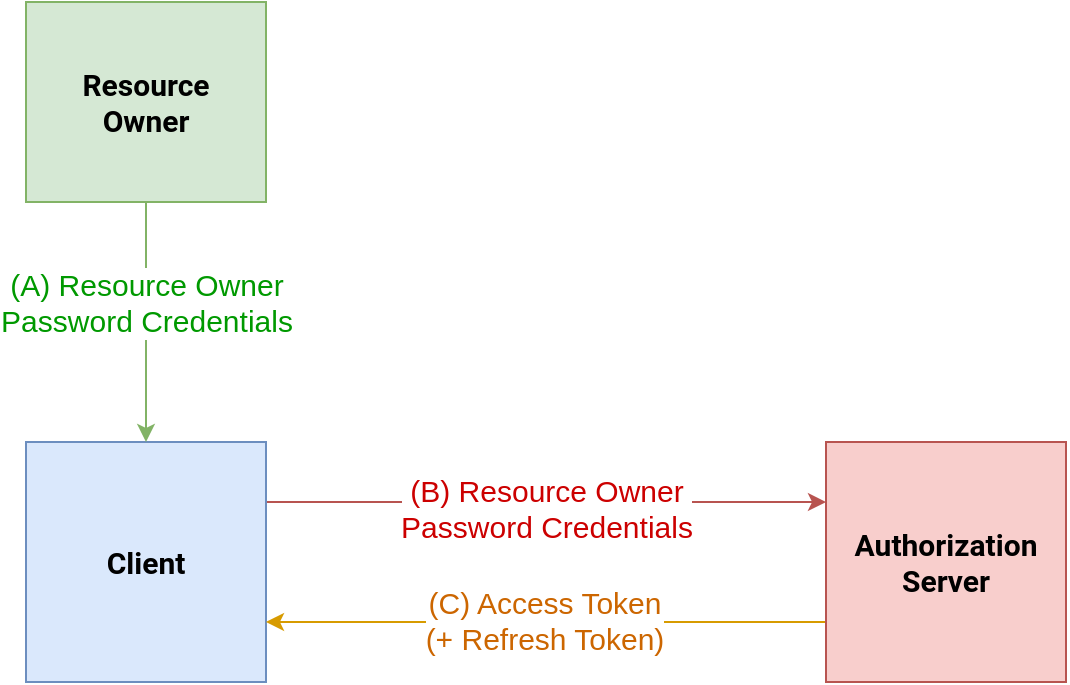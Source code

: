 <mxfile version="16.2.4" type="github">
  <diagram id="UbNqxVZC1guhLLcriv7x" name="Page-1">
    <mxGraphModel dx="556" dy="766" grid="1" gridSize="10" guides="1" tooltips="1" connect="1" arrows="1" fold="1" page="1" pageScale="1" pageWidth="1600" pageHeight="900" background="#ffffff" math="0" shadow="0">
      <root>
        <mxCell id="0" />
        <mxCell id="1" parent="0" />
        <mxCell id="gleBi-C2RpiT2ec_90GJ-3" style="edgeStyle=orthogonalEdgeStyle;rounded=0;orthogonalLoop=1;jettySize=auto;html=1;entryX=0;entryY=0.25;entryDx=0;entryDy=0;fontSize=15;fontColor=#009900;fillColor=#f8cecc;strokeColor=#b85450;" edge="1" parent="1" source="s_u18fh8TWqF_D3X__ss-1" target="s_u18fh8TWqF_D3X__ss-4">
          <mxGeometry relative="1" as="geometry">
            <Array as="points">
              <mxPoint x="270" y="270" />
              <mxPoint x="270" y="270" />
            </Array>
          </mxGeometry>
        </mxCell>
        <mxCell id="gleBi-C2RpiT2ec_90GJ-4" value="(B) Resource Owner&lt;br&gt;Password Credentials" style="edgeLabel;html=1;align=center;verticalAlign=middle;resizable=0;points=[];fontSize=15;fontColor=#CC0000;" vertex="1" connectable="0" parent="gleBi-C2RpiT2ec_90GJ-3">
          <mxGeometry x="-0.664" y="-2" relative="1" as="geometry">
            <mxPoint x="93" y="1" as="offset" />
          </mxGeometry>
        </mxCell>
        <mxCell id="s_u18fh8TWqF_D3X__ss-1" value="&lt;b style=&quot;font-size: 15px;&quot;&gt;Client&lt;/b&gt;" style="rounded=0;whiteSpace=wrap;html=1;fillColor=#dae8fc;strokeColor=#6c8ebf;fontSize=15;fontFamily=Roboto;fontSource=https%3A%2F%2Ffonts.googleapis.com%2Fcss%3Ffamily%3DRoboto;" parent="1" vertex="1">
          <mxGeometry x="80" y="240" width="120" height="120" as="geometry" />
        </mxCell>
        <mxCell id="gleBi-C2RpiT2ec_90GJ-1" style="edgeStyle=orthogonalEdgeStyle;rounded=0;orthogonalLoop=1;jettySize=auto;html=1;fillColor=#d5e8d4;strokeColor=#82b366;" edge="1" parent="1" source="s_u18fh8TWqF_D3X__ss-2" target="s_u18fh8TWqF_D3X__ss-1">
          <mxGeometry relative="1" as="geometry" />
        </mxCell>
        <mxCell id="gleBi-C2RpiT2ec_90GJ-2" value="(A) Resource Owner&lt;br style=&quot;font-size: 15px;&quot;&gt;Password Credentials" style="edgeLabel;html=1;align=center;verticalAlign=middle;resizable=0;points=[];fontSize=15;fontColor=#009900;" vertex="1" connectable="0" parent="gleBi-C2RpiT2ec_90GJ-1">
          <mxGeometry x="-0.3" relative="1" as="geometry">
            <mxPoint y="8" as="offset" />
          </mxGeometry>
        </mxCell>
        <mxCell id="s_u18fh8TWqF_D3X__ss-2" value="&lt;b style=&quot;font-size: 15px;&quot;&gt;Resource&lt;br style=&quot;font-size: 15px;&quot;&gt;Owner&lt;br style=&quot;font-size: 15px;&quot;&gt;&lt;/b&gt;" style="rounded=0;whiteSpace=wrap;html=1;fillColor=#d5e8d4;strokeColor=#82b366;fontSize=15;fontFamily=Roboto;fontSource=https%3A%2F%2Ffonts.googleapis.com%2Fcss%3Ffamily%3DRoboto;" parent="1" vertex="1">
          <mxGeometry x="80" y="20" width="120" height="100" as="geometry" />
        </mxCell>
        <mxCell id="gleBi-C2RpiT2ec_90GJ-5" style="edgeStyle=orthogonalEdgeStyle;rounded=0;orthogonalLoop=1;jettySize=auto;html=1;entryX=1;entryY=0.75;entryDx=0;entryDy=0;fontSize=15;fontColor=#CC0000;fillColor=#ffe6cc;strokeColor=#d79b00;" edge="1" parent="1" source="s_u18fh8TWqF_D3X__ss-4" target="s_u18fh8TWqF_D3X__ss-1">
          <mxGeometry relative="1" as="geometry">
            <Array as="points">
              <mxPoint x="410" y="330" />
              <mxPoint x="410" y="330" />
            </Array>
          </mxGeometry>
        </mxCell>
        <mxCell id="gleBi-C2RpiT2ec_90GJ-6" value="(C) Access Token&lt;br&gt;(+ Refresh Token)" style="edgeLabel;html=1;align=center;verticalAlign=middle;resizable=0;points=[];fontSize=15;fontColor=#CC6600;" vertex="1" connectable="0" parent="gleBi-C2RpiT2ec_90GJ-5">
          <mxGeometry x="0.329" y="2" relative="1" as="geometry">
            <mxPoint x="45" y="-3" as="offset" />
          </mxGeometry>
        </mxCell>
        <mxCell id="s_u18fh8TWqF_D3X__ss-4" value="&lt;b style=&quot;font-size: 15px;&quot;&gt;Authorization&lt;br style=&quot;font-size: 15px;&quot;&gt;Server&lt;br style=&quot;font-size: 15px;&quot;&gt;&lt;/b&gt;" style="rounded=0;whiteSpace=wrap;html=1;fillColor=#f8cecc;strokeColor=#b85450;fontSize=15;fontFamily=Roboto;fontSource=https%3A%2F%2Ffonts.googleapis.com%2Fcss%3Ffamily%3DRoboto;" parent="1" vertex="1">
          <mxGeometry x="480" y="240" width="120" height="120" as="geometry" />
        </mxCell>
      </root>
    </mxGraphModel>
  </diagram>
</mxfile>
